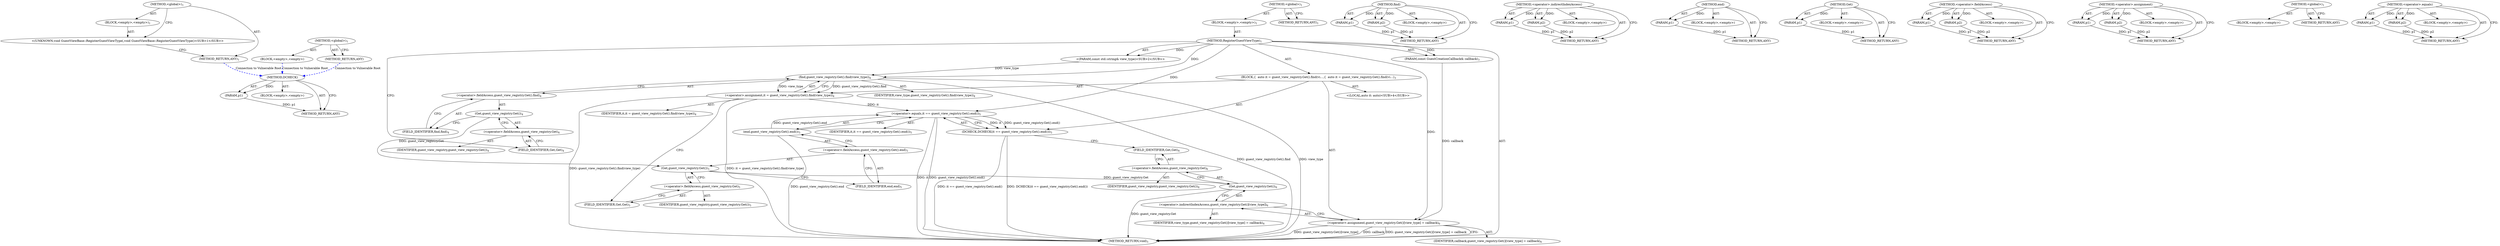 digraph "&lt;global&gt;" {
vulnerable_81 [label=<(METHOD,DCHECK)>];
vulnerable_82 [label=<(PARAM,p1)>];
vulnerable_83 [label=<(BLOCK,&lt;empty&gt;,&lt;empty&gt;)>];
vulnerable_84 [label=<(METHOD_RETURN,ANY)>];
vulnerable_6 [label=<(METHOD,&lt;global&gt;)<SUB>1</SUB>>];
vulnerable_7 [label=<(BLOCK,&lt;empty&gt;,&lt;empty&gt;)<SUB>1</SUB>>];
vulnerable_8 [label=<(METHOD,RegisterGuestViewType)<SUB>1</SUB>>];
vulnerable_9 [label="<(PARAM,const std::string&amp; view_type)<SUB>2</SUB>>"];
vulnerable_10 [label=<(PARAM,const GuestCreationCallback&amp; callback)<SUB>3</SUB>>];
vulnerable_11 [label=<(BLOCK,{
  auto it = guest_view_registry.Get().find(vi...,{
  auto it = guest_view_registry.Get().find(vi...)<SUB>3</SUB>>];
vulnerable_12 [label="<(LOCAL,auto it: auto)<SUB>4</SUB>>"];
vulnerable_13 [label=<(&lt;operator&gt;.assignment,it = guest_view_registry.Get().find(view_type))<SUB>4</SUB>>];
vulnerable_14 [label=<(IDENTIFIER,it,it = guest_view_registry.Get().find(view_type))<SUB>4</SUB>>];
vulnerable_15 [label=<(find,guest_view_registry.Get().find(view_type))<SUB>4</SUB>>];
vulnerable_16 [label=<(&lt;operator&gt;.fieldAccess,guest_view_registry.Get().find)<SUB>4</SUB>>];
vulnerable_17 [label=<(Get,guest_view_registry.Get())<SUB>4</SUB>>];
vulnerable_18 [label=<(&lt;operator&gt;.fieldAccess,guest_view_registry.Get)<SUB>4</SUB>>];
vulnerable_19 [label=<(IDENTIFIER,guest_view_registry,guest_view_registry.Get())<SUB>4</SUB>>];
vulnerable_20 [label=<(FIELD_IDENTIFIER,Get,Get)<SUB>4</SUB>>];
vulnerable_21 [label=<(FIELD_IDENTIFIER,find,find)<SUB>4</SUB>>];
vulnerable_22 [label=<(IDENTIFIER,view_type,guest_view_registry.Get().find(view_type))<SUB>4</SUB>>];
vulnerable_23 [label=<(DCHECK,DCHECK(it == guest_view_registry.Get().end()))<SUB>5</SUB>>];
vulnerable_24 [label=<(&lt;operator&gt;.equals,it == guest_view_registry.Get().end())<SUB>5</SUB>>];
vulnerable_25 [label=<(IDENTIFIER,it,it == guest_view_registry.Get().end())<SUB>5</SUB>>];
vulnerable_26 [label=<(end,guest_view_registry.Get().end())<SUB>5</SUB>>];
vulnerable_27 [label=<(&lt;operator&gt;.fieldAccess,guest_view_registry.Get().end)<SUB>5</SUB>>];
vulnerable_28 [label=<(Get,guest_view_registry.Get())<SUB>5</SUB>>];
vulnerable_29 [label=<(&lt;operator&gt;.fieldAccess,guest_view_registry.Get)<SUB>5</SUB>>];
vulnerable_30 [label=<(IDENTIFIER,guest_view_registry,guest_view_registry.Get())<SUB>5</SUB>>];
vulnerable_31 [label=<(FIELD_IDENTIFIER,Get,Get)<SUB>5</SUB>>];
vulnerable_32 [label=<(FIELD_IDENTIFIER,end,end)<SUB>5</SUB>>];
vulnerable_33 [label=<(&lt;operator&gt;.assignment,guest_view_registry.Get()[view_type] = callback)<SUB>6</SUB>>];
vulnerable_34 [label=<(&lt;operator&gt;.indirectIndexAccess,guest_view_registry.Get()[view_type])<SUB>6</SUB>>];
vulnerable_35 [label=<(Get,guest_view_registry.Get())<SUB>6</SUB>>];
vulnerable_36 [label=<(&lt;operator&gt;.fieldAccess,guest_view_registry.Get)<SUB>6</SUB>>];
vulnerable_37 [label=<(IDENTIFIER,guest_view_registry,guest_view_registry.Get())<SUB>6</SUB>>];
vulnerable_38 [label=<(FIELD_IDENTIFIER,Get,Get)<SUB>6</SUB>>];
vulnerable_39 [label=<(IDENTIFIER,view_type,guest_view_registry.Get()[view_type] = callback)<SUB>6</SUB>>];
vulnerable_40 [label=<(IDENTIFIER,callback,guest_view_registry.Get()[view_type] = callback)<SUB>6</SUB>>];
vulnerable_41 [label=<(METHOD_RETURN,void)<SUB>1</SUB>>];
vulnerable_43 [label=<(METHOD_RETURN,ANY)<SUB>1</SUB>>];
vulnerable_67 [label=<(METHOD,find)>];
vulnerable_68 [label=<(PARAM,p1)>];
vulnerable_69 [label=<(PARAM,p2)>];
vulnerable_70 [label=<(BLOCK,&lt;empty&gt;,&lt;empty&gt;)>];
vulnerable_71 [label=<(METHOD_RETURN,ANY)>];
vulnerable_94 [label=<(METHOD,&lt;operator&gt;.indirectIndexAccess)>];
vulnerable_95 [label=<(PARAM,p1)>];
vulnerable_96 [label=<(PARAM,p2)>];
vulnerable_97 [label=<(BLOCK,&lt;empty&gt;,&lt;empty&gt;)>];
vulnerable_98 [label=<(METHOD_RETURN,ANY)>];
vulnerable_90 [label=<(METHOD,end)>];
vulnerable_91 [label=<(PARAM,p1)>];
vulnerable_92 [label=<(BLOCK,&lt;empty&gt;,&lt;empty&gt;)>];
vulnerable_93 [label=<(METHOD_RETURN,ANY)>];
vulnerable_77 [label=<(METHOD,Get)>];
vulnerable_78 [label=<(PARAM,p1)>];
vulnerable_79 [label=<(BLOCK,&lt;empty&gt;,&lt;empty&gt;)>];
vulnerable_80 [label=<(METHOD_RETURN,ANY)>];
vulnerable_72 [label=<(METHOD,&lt;operator&gt;.fieldAccess)>];
vulnerable_73 [label=<(PARAM,p1)>];
vulnerable_74 [label=<(PARAM,p2)>];
vulnerable_75 [label=<(BLOCK,&lt;empty&gt;,&lt;empty&gt;)>];
vulnerable_76 [label=<(METHOD_RETURN,ANY)>];
vulnerable_62 [label=<(METHOD,&lt;operator&gt;.assignment)>];
vulnerable_63 [label=<(PARAM,p1)>];
vulnerable_64 [label=<(PARAM,p2)>];
vulnerable_65 [label=<(BLOCK,&lt;empty&gt;,&lt;empty&gt;)>];
vulnerable_66 [label=<(METHOD_RETURN,ANY)>];
vulnerable_56 [label=<(METHOD,&lt;global&gt;)<SUB>1</SUB>>];
vulnerable_57 [label=<(BLOCK,&lt;empty&gt;,&lt;empty&gt;)>];
vulnerable_58 [label=<(METHOD_RETURN,ANY)>];
vulnerable_85 [label=<(METHOD,&lt;operator&gt;.equals)>];
vulnerable_86 [label=<(PARAM,p1)>];
vulnerable_87 [label=<(PARAM,p2)>];
vulnerable_88 [label=<(BLOCK,&lt;empty&gt;,&lt;empty&gt;)>];
vulnerable_89 [label=<(METHOD_RETURN,ANY)>];
fixed_6 [label=<(METHOD,&lt;global&gt;)<SUB>1</SUB>>];
fixed_7 [label=<(BLOCK,&lt;empty&gt;,&lt;empty&gt;)<SUB>1</SUB>>];
fixed_8 [label="<(UNKNOWN,void GuestViewBase::RegisterGuestViewType(,void GuestViewBase::RegisterGuestViewType()<SUB>1</SUB>>"];
fixed_9 [label=<(METHOD_RETURN,ANY)<SUB>1</SUB>>];
fixed_14 [label=<(METHOD,&lt;global&gt;)<SUB>1</SUB>>];
fixed_15 [label=<(BLOCK,&lt;empty&gt;,&lt;empty&gt;)>];
fixed_16 [label=<(METHOD_RETURN,ANY)>];
vulnerable_81 -> vulnerable_82  [key=0, label="AST: "];
vulnerable_81 -> vulnerable_82  [key=1, label="DDG: "];
vulnerable_81 -> vulnerable_83  [key=0, label="AST: "];
vulnerable_81 -> vulnerable_84  [key=0, label="AST: "];
vulnerable_81 -> vulnerable_84  [key=1, label="CFG: "];
vulnerable_82 -> vulnerable_84  [key=0, label="DDG: p1"];
vulnerable_6 -> vulnerable_7  [key=0, label="AST: "];
vulnerable_6 -> vulnerable_43  [key=0, label="AST: "];
vulnerable_6 -> vulnerable_43  [key=1, label="CFG: "];
vulnerable_7 -> vulnerable_8  [key=0, label="AST: "];
vulnerable_8 -> vulnerable_9  [key=0, label="AST: "];
vulnerable_8 -> vulnerable_9  [key=1, label="DDG: "];
vulnerable_8 -> vulnerable_10  [key=0, label="AST: "];
vulnerable_8 -> vulnerable_10  [key=1, label="DDG: "];
vulnerable_8 -> vulnerable_11  [key=0, label="AST: "];
vulnerable_8 -> vulnerable_41  [key=0, label="AST: "];
vulnerable_8 -> vulnerable_20  [key=0, label="CFG: "];
vulnerable_8 -> vulnerable_33  [key=0, label="DDG: "];
vulnerable_8 -> vulnerable_15  [key=0, label="DDG: "];
vulnerable_8 -> vulnerable_24  [key=0, label="DDG: "];
vulnerable_9 -> vulnerable_15  [key=0, label="DDG: view_type"];
vulnerable_10 -> vulnerable_33  [key=0, label="DDG: callback"];
vulnerable_11 -> vulnerable_12  [key=0, label="AST: "];
vulnerable_11 -> vulnerable_13  [key=0, label="AST: "];
vulnerable_11 -> vulnerable_23  [key=0, label="AST: "];
vulnerable_11 -> vulnerable_33  [key=0, label="AST: "];
vulnerable_13 -> vulnerable_14  [key=0, label="AST: "];
vulnerable_13 -> vulnerable_15  [key=0, label="AST: "];
vulnerable_13 -> vulnerable_31  [key=0, label="CFG: "];
vulnerable_13 -> vulnerable_41  [key=0, label="DDG: guest_view_registry.Get().find(view_type)"];
vulnerable_13 -> vulnerable_41  [key=1, label="DDG: it = guest_view_registry.Get().find(view_type)"];
vulnerable_13 -> vulnerable_24  [key=0, label="DDG: it"];
vulnerable_15 -> vulnerable_16  [key=0, label="AST: "];
vulnerable_15 -> vulnerable_22  [key=0, label="AST: "];
vulnerable_15 -> vulnerable_13  [key=0, label="CFG: "];
vulnerable_15 -> vulnerable_13  [key=1, label="DDG: guest_view_registry.Get().find"];
vulnerable_15 -> vulnerable_13  [key=2, label="DDG: view_type"];
vulnerable_15 -> vulnerable_41  [key=0, label="DDG: guest_view_registry.Get().find"];
vulnerable_15 -> vulnerable_41  [key=1, label="DDG: view_type"];
vulnerable_16 -> vulnerable_17  [key=0, label="AST: "];
vulnerable_16 -> vulnerable_21  [key=0, label="AST: "];
vulnerable_16 -> vulnerable_15  [key=0, label="CFG: "];
vulnerable_17 -> vulnerable_18  [key=0, label="AST: "];
vulnerable_17 -> vulnerable_21  [key=0, label="CFG: "];
vulnerable_17 -> vulnerable_28  [key=0, label="DDG: guest_view_registry.Get"];
vulnerable_18 -> vulnerable_19  [key=0, label="AST: "];
vulnerable_18 -> vulnerable_20  [key=0, label="AST: "];
vulnerable_18 -> vulnerable_17  [key=0, label="CFG: "];
vulnerable_20 -> vulnerable_18  [key=0, label="CFG: "];
vulnerable_21 -> vulnerable_16  [key=0, label="CFG: "];
vulnerable_23 -> vulnerable_24  [key=0, label="AST: "];
vulnerable_23 -> vulnerable_38  [key=0, label="CFG: "];
vulnerable_23 -> vulnerable_41  [key=0, label="DDG: it == guest_view_registry.Get().end()"];
vulnerable_23 -> vulnerable_41  [key=1, label="DDG: DCHECK(it == guest_view_registry.Get().end())"];
vulnerable_24 -> vulnerable_25  [key=0, label="AST: "];
vulnerable_24 -> vulnerable_26  [key=0, label="AST: "];
vulnerable_24 -> vulnerable_23  [key=0, label="CFG: "];
vulnerable_24 -> vulnerable_23  [key=1, label="DDG: it"];
vulnerable_24 -> vulnerable_23  [key=2, label="DDG: guest_view_registry.Get().end()"];
vulnerable_24 -> vulnerable_41  [key=0, label="DDG: it"];
vulnerable_24 -> vulnerable_41  [key=1, label="DDG: guest_view_registry.Get().end()"];
vulnerable_26 -> vulnerable_27  [key=0, label="AST: "];
vulnerable_26 -> vulnerable_24  [key=0, label="CFG: "];
vulnerable_26 -> vulnerable_24  [key=1, label="DDG: guest_view_registry.Get().end"];
vulnerable_26 -> vulnerable_41  [key=0, label="DDG: guest_view_registry.Get().end"];
vulnerable_27 -> vulnerable_28  [key=0, label="AST: "];
vulnerable_27 -> vulnerable_32  [key=0, label="AST: "];
vulnerable_27 -> vulnerable_26  [key=0, label="CFG: "];
vulnerable_28 -> vulnerable_29  [key=0, label="AST: "];
vulnerable_28 -> vulnerable_32  [key=0, label="CFG: "];
vulnerable_28 -> vulnerable_35  [key=0, label="DDG: guest_view_registry.Get"];
vulnerable_29 -> vulnerable_30  [key=0, label="AST: "];
vulnerable_29 -> vulnerable_31  [key=0, label="AST: "];
vulnerable_29 -> vulnerable_28  [key=0, label="CFG: "];
vulnerable_31 -> vulnerable_29  [key=0, label="CFG: "];
vulnerable_32 -> vulnerable_27  [key=0, label="CFG: "];
vulnerable_33 -> vulnerable_34  [key=0, label="AST: "];
vulnerable_33 -> vulnerable_40  [key=0, label="AST: "];
vulnerable_33 -> vulnerable_41  [key=0, label="CFG: "];
vulnerable_33 -> vulnerable_41  [key=1, label="DDG: guest_view_registry.Get()[view_type]"];
vulnerable_33 -> vulnerable_41  [key=2, label="DDG: callback"];
vulnerable_33 -> vulnerable_41  [key=3, label="DDG: guest_view_registry.Get()[view_type] = callback"];
vulnerable_34 -> vulnerable_35  [key=0, label="AST: "];
vulnerable_34 -> vulnerable_39  [key=0, label="AST: "];
vulnerable_34 -> vulnerable_33  [key=0, label="CFG: "];
vulnerable_35 -> vulnerable_36  [key=0, label="AST: "];
vulnerable_35 -> vulnerable_34  [key=0, label="CFG: "];
vulnerable_35 -> vulnerable_41  [key=0, label="DDG: guest_view_registry.Get"];
vulnerable_36 -> vulnerable_37  [key=0, label="AST: "];
vulnerable_36 -> vulnerable_38  [key=0, label="AST: "];
vulnerable_36 -> vulnerable_35  [key=0, label="CFG: "];
vulnerable_38 -> vulnerable_36  [key=0, label="CFG: "];
vulnerable_67 -> vulnerable_68  [key=0, label="AST: "];
vulnerable_67 -> vulnerable_68  [key=1, label="DDG: "];
vulnerable_67 -> vulnerable_70  [key=0, label="AST: "];
vulnerable_67 -> vulnerable_69  [key=0, label="AST: "];
vulnerable_67 -> vulnerable_69  [key=1, label="DDG: "];
vulnerable_67 -> vulnerable_71  [key=0, label="AST: "];
vulnerable_67 -> vulnerable_71  [key=1, label="CFG: "];
vulnerable_68 -> vulnerable_71  [key=0, label="DDG: p1"];
vulnerable_69 -> vulnerable_71  [key=0, label="DDG: p2"];
vulnerable_94 -> vulnerable_95  [key=0, label="AST: "];
vulnerable_94 -> vulnerable_95  [key=1, label="DDG: "];
vulnerable_94 -> vulnerable_97  [key=0, label="AST: "];
vulnerable_94 -> vulnerable_96  [key=0, label="AST: "];
vulnerable_94 -> vulnerable_96  [key=1, label="DDG: "];
vulnerable_94 -> vulnerable_98  [key=0, label="AST: "];
vulnerable_94 -> vulnerable_98  [key=1, label="CFG: "];
vulnerable_95 -> vulnerable_98  [key=0, label="DDG: p1"];
vulnerable_96 -> vulnerable_98  [key=0, label="DDG: p2"];
vulnerable_90 -> vulnerable_91  [key=0, label="AST: "];
vulnerable_90 -> vulnerable_91  [key=1, label="DDG: "];
vulnerable_90 -> vulnerable_92  [key=0, label="AST: "];
vulnerable_90 -> vulnerable_93  [key=0, label="AST: "];
vulnerable_90 -> vulnerable_93  [key=1, label="CFG: "];
vulnerable_91 -> vulnerable_93  [key=0, label="DDG: p1"];
vulnerable_77 -> vulnerable_78  [key=0, label="AST: "];
vulnerable_77 -> vulnerable_78  [key=1, label="DDG: "];
vulnerable_77 -> vulnerable_79  [key=0, label="AST: "];
vulnerable_77 -> vulnerable_80  [key=0, label="AST: "];
vulnerable_77 -> vulnerable_80  [key=1, label="CFG: "];
vulnerable_78 -> vulnerable_80  [key=0, label="DDG: p1"];
vulnerable_72 -> vulnerable_73  [key=0, label="AST: "];
vulnerable_72 -> vulnerable_73  [key=1, label="DDG: "];
vulnerable_72 -> vulnerable_75  [key=0, label="AST: "];
vulnerable_72 -> vulnerable_74  [key=0, label="AST: "];
vulnerable_72 -> vulnerable_74  [key=1, label="DDG: "];
vulnerable_72 -> vulnerable_76  [key=0, label="AST: "];
vulnerable_72 -> vulnerable_76  [key=1, label="CFG: "];
vulnerable_73 -> vulnerable_76  [key=0, label="DDG: p1"];
vulnerable_74 -> vulnerable_76  [key=0, label="DDG: p2"];
vulnerable_62 -> vulnerable_63  [key=0, label="AST: "];
vulnerable_62 -> vulnerable_63  [key=1, label="DDG: "];
vulnerable_62 -> vulnerable_65  [key=0, label="AST: "];
vulnerable_62 -> vulnerable_64  [key=0, label="AST: "];
vulnerable_62 -> vulnerable_64  [key=1, label="DDG: "];
vulnerable_62 -> vulnerable_66  [key=0, label="AST: "];
vulnerable_62 -> vulnerable_66  [key=1, label="CFG: "];
vulnerable_63 -> vulnerable_66  [key=0, label="DDG: p1"];
vulnerable_64 -> vulnerable_66  [key=0, label="DDG: p2"];
vulnerable_56 -> vulnerable_57  [key=0, label="AST: "];
vulnerable_56 -> vulnerable_58  [key=0, label="AST: "];
vulnerable_56 -> vulnerable_58  [key=1, label="CFG: "];
vulnerable_85 -> vulnerable_86  [key=0, label="AST: "];
vulnerable_85 -> vulnerable_86  [key=1, label="DDG: "];
vulnerable_85 -> vulnerable_88  [key=0, label="AST: "];
vulnerable_85 -> vulnerable_87  [key=0, label="AST: "];
vulnerable_85 -> vulnerable_87  [key=1, label="DDG: "];
vulnerable_85 -> vulnerable_89  [key=0, label="AST: "];
vulnerable_85 -> vulnerable_89  [key=1, label="CFG: "];
vulnerable_86 -> vulnerable_89  [key=0, label="DDG: p1"];
vulnerable_87 -> vulnerable_89  [key=0, label="DDG: p2"];
fixed_6 -> fixed_7  [key=0, label="AST: "];
fixed_6 -> fixed_9  [key=0, label="AST: "];
fixed_6 -> fixed_8  [key=0, label="CFG: "];
fixed_7 -> fixed_8  [key=0, label="AST: "];
fixed_8 -> fixed_9  [key=0, label="CFG: "];
fixed_9 -> vulnerable_81  [color=blue, key=0, label="Connection to Vulnerable Root", penwidth="2.0", style=dashed];
fixed_14 -> fixed_15  [key=0, label="AST: "];
fixed_14 -> fixed_16  [key=0, label="AST: "];
fixed_14 -> fixed_16  [key=1, label="CFG: "];
fixed_15 -> vulnerable_81  [color=blue, key=0, label="Connection to Vulnerable Root", penwidth="2.0", style=dashed];
fixed_16 -> vulnerable_81  [color=blue, key=0, label="Connection to Vulnerable Root", penwidth="2.0", style=dashed];
}
